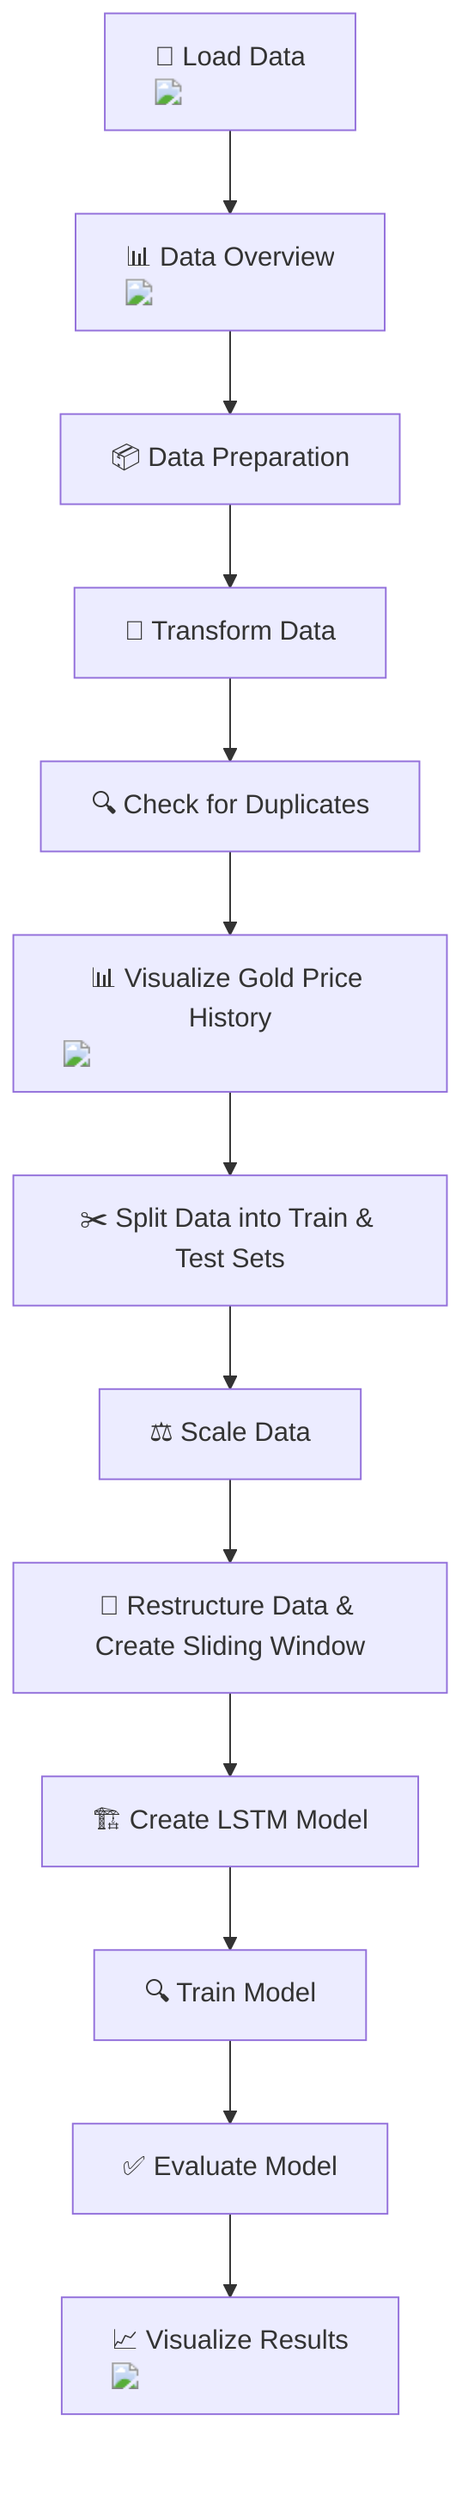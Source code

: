 graph TD
    A["📂 Load Data <img src='file.svg' />"] --> B["📊 Data Overview\n<img src='table.svg' />"]
    B --> C["📦 Data Preparation"]
    C --> D["🔄 Transform Data"]
    D --> E["🔍 Check for Duplicates"]
    E --> F["📊 Visualize Gold Price History\n<img src='lineplot_template.svg' />"]
    F --> G["✂️ Split Data into Train & Test Sets"]
    G --> H["⚖️ Scale Data"]
    H --> I["📐 Restructure Data & Create Sliding Window"]
    I --> J["🏗️ Create LSTM Model"]
    J --> K["🔍 Train Model"]
    K --> L["✅ Evaluate Model"]
    L --> M["📈 Visualize Results\n<img src='lineplot_template.svg' />"]